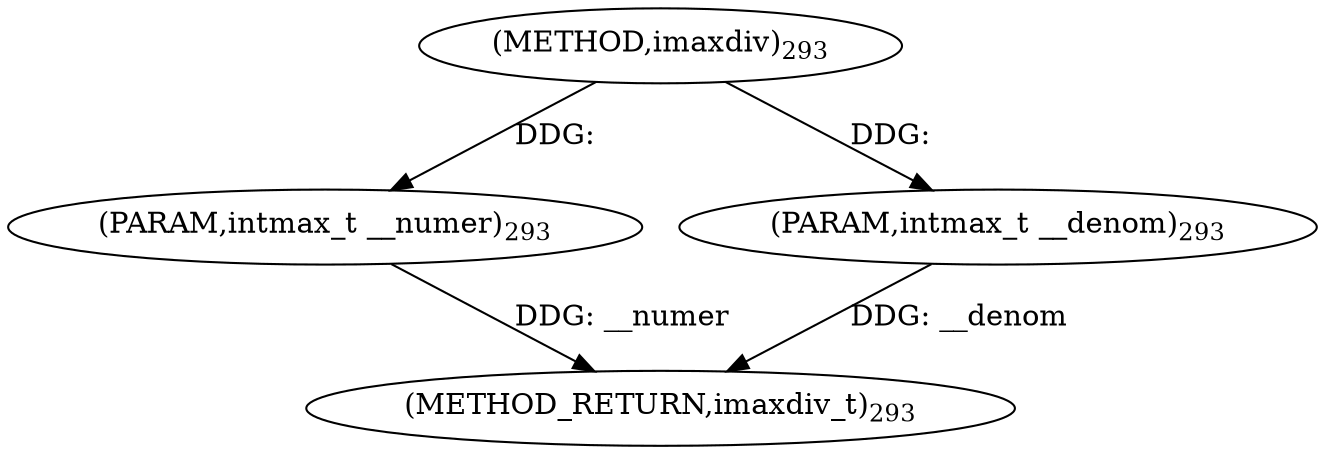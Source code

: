 digraph "imaxdiv" {  
"8032" [label = <(METHOD,imaxdiv)<SUB>293</SUB>> ]
"8035" [label = <(METHOD_RETURN,imaxdiv_t)<SUB>293</SUB>> ]
"8033" [label = <(PARAM,intmax_t __numer)<SUB>293</SUB>> ]
"8034" [label = <(PARAM,intmax_t __denom)<SUB>293</SUB>> ]
  "8033" -> "8035"  [ label = "DDG: __numer"] 
  "8034" -> "8035"  [ label = "DDG: __denom"] 
  "8032" -> "8033"  [ label = "DDG: "] 
  "8032" -> "8034"  [ label = "DDG: "] 
}

